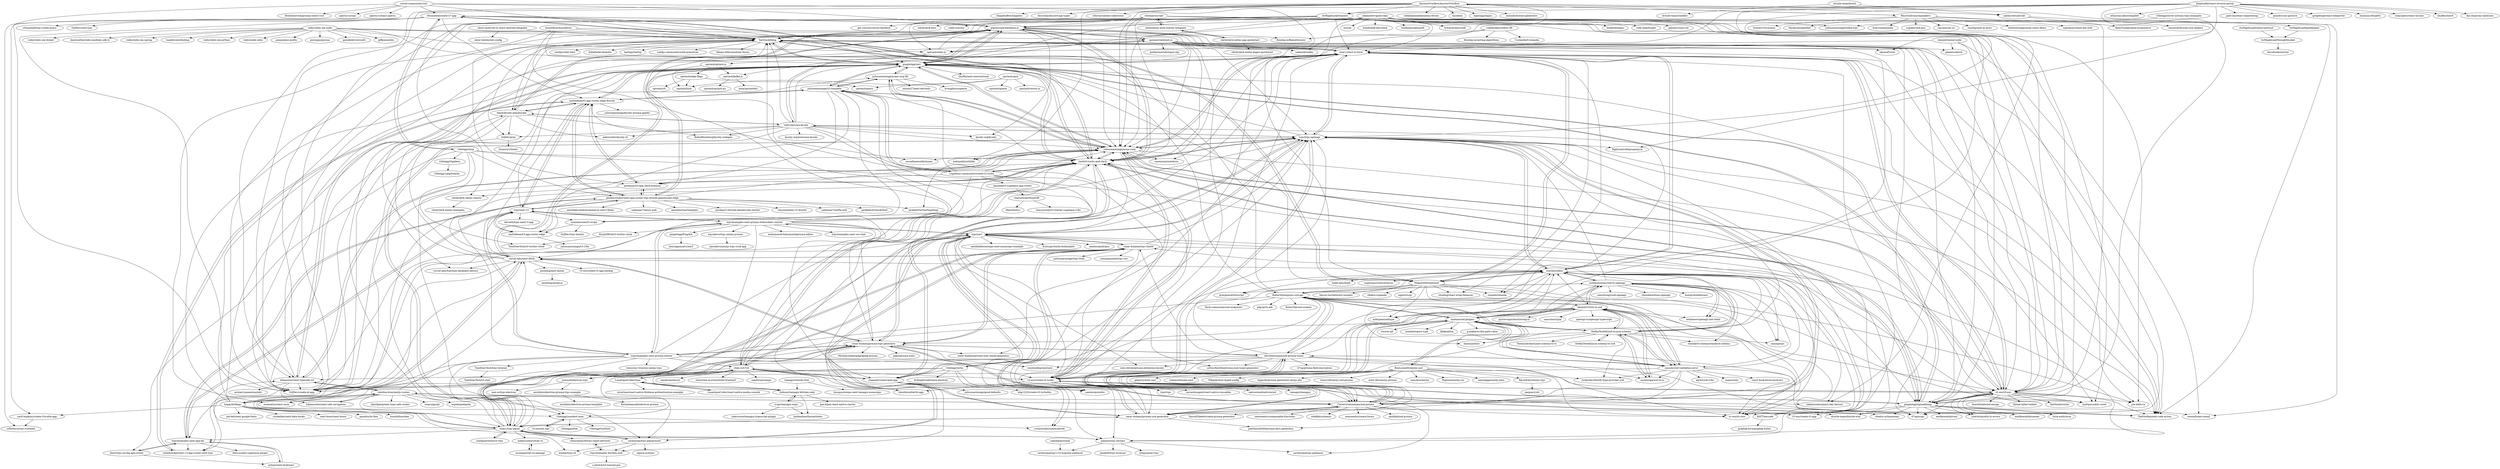 digraph G {
"vercel-community/rust" -> "Brendonovich/prisma-client-rust" ["e"=1]
"vercel-community/rust" -> "specta-rs/rspc" ["e"=1]
"vercel-community/rust" -> "ottomated/create-o7-app"
"vercel-community/rust" -> "planetscale/database-js"
"vercel-community/rust" -> "specta-rs/tauri-specta" ["e"=1]
"vercel-community/rust" -> "OrJDev/create-jd-app" ["e"=1]
"vercel-community/rust" -> "TanStack/bling"
"vercel-community/rust" -> "jlalmes/trpc-chrome"
"happykit/flags" -> "tatethurston/nextjs-routes"
"happykit/flags" -> "depot/kysely-planetscale"
"happykit/flags" -> "vercel-labs/next-fetch"
"happykit/flags" -> "ricokahler/next-data-hooks" ["e"=1]
"happykit/flags" -> "next-boost/next-boost" ["e"=1]
"happykit/flags" -> "pmndrs/its-fine" ["e"=1]
"happykit/flags" -> "huozhi/bunchee" ["e"=1]
"happykit/flags" -> "iway1/react-ts-form"
"happykit/flags" -> "t3dotgg/roundest-mon"
"happykit/flags" -> "trpc/zart"
"happykit/flags" -> "KATT/envsafe"
"happykit/flags" -> "zach-hopkins/create-t3svelte-app"
"happykit/flags" -> "pingdotgg/zact"
"happykit/flags" -> "joe-bell/next-google-fonts" ["e"=1]
"happykit/flags" -> "jlalmes/trpc-chrome"
"KATT/envsafe" -> "trpc/zart"
"KATT/envsafe" -> "graphql-hive/graphql-eslint" ["e"=1]
"KATT/envsafe" -> "trpc/trpc-openapi"
"httptoolkit/react-reverse-portal" -> "paol-imi/react-reparenting" ["e"=1]
"httptoolkit/react-reverse-portal" -> "pmndrs/use-gesture" ["e"=1]
"httptoolkit/react-reverse-portal" -> "iway1/react-ts-form"
"httptoolkit/react-reverse-portal" -> "gregberge/react-teleporter" ["e"=1]
"httptoolkit/react-reverse-portal" -> "OrJDev/create-jd-app" ["e"=1]
"httptoolkit/react-reverse-portal" -> "lxsmnsyc/forgetti" ["e"=1]
"httptoolkit/react-reverse-portal" -> "nomcopter/react-mosaic" ["e"=1]
"httptoolkit/react-reverse-portal" -> "flightcontrolhq/superjson" ["e"=1]
"httptoolkit/react-reverse-portal" -> "lukemorales/query-key-factory" ["e"=1]
"httptoolkit/react-reverse-portal" -> "QuiiBz/sherif" ["e"=1]
"httptoolkit/react-reverse-portal" -> "nksaraf/vinxi" ["e"=1]
"httptoolkit/react-reverse-portal" -> "itsMapleLeaf/reacord"
"httptoolkit/react-reverse-portal" -> "dai-shi/proxy-memoize" ["e"=1]
"httptoolkit/react-reverse-portal" -> "atlassian-labs/compiled" ["e"=1]
"httptoolkit/react-reverse-portal" -> "trpc/trpc-openapi"
"colinhacks/tozod" -> "sachinraja/trpc-v10-migrate-codemod"
"RobinTail/express-zod-api" -> "anatine/zod-plugins"
"RobinTail/express-zod-api" -> "flock-community/zod-endpoints"
"RobinTail/express-zod-api" -> "ecyrbe/zodios"
"RobinTail/express-zod-api" -> "asteasolutions/zod-to-openapi"
"RobinTail/express-zod-api" -> "StefanTerdell/zod-to-json-schema"
"RobinTail/express-zod-api" -> "causaly/zod-validation-error"
"RobinTail/express-zod-api" -> "chrishoermann/zod-prisma-types"
"RobinTail/express-zod-api" -> "omar-dulaimi/prisma-zod-generator"
"RobinTail/express-zod-api" -> "esamattis/react-zorm" ["e"=1]
"RobinTail/express-zod-api" -> "ts-rest/ts-rest" ["e"=1]
"RobinTail/express-zod-api" -> "CarterGrimmeisen/zod-prisma"
"RobinTail/express-zod-api" -> "pfgray/ts-adt" ["e"=1]
"RobinTail/express-zod-api" -> "TanStack/bling"
"RobinTail/express-zod-api" -> "RobinTail/zod-sockets"
"RobinTail/express-zod-api" -> "fabien0102/ts-to-zod"
"anatine/zod-plugins" -> "BenLorantfy/nestjs-zod"
"anatine/zod-plugins" -> "asteasolutions/zod-to-openapi"
"anatine/zod-plugins" -> "causaly/zod-validation-error"
"anatine/zod-plugins" -> "RobinTail/express-zod-api"
"anatine/zod-plugins" -> "CarterGrimmeisen/zod-prisma"
"anatine/zod-plugins" -> "sachinraja/zod-to-ts"
"anatine/zod-plugins" -> "ts-rest/ts-rest" ["e"=1]
"anatine/zod-plugins" -> "ecyrbe/zodios"
"anatine/zod-plugins" -> "StefanTerdell/zod-to-json-schema"
"anatine/zod-plugins" -> "kbkk/abitia"
"anatine/zod-plugins" -> "fabien0102/ts-to-zod"
"anatine/zod-plugins" -> "g-makarov/dot-path-value" ["e"=1]
"anatine/zod-plugins" -> "toss/es-git" ["e"=1]
"anatine/zod-plugins" -> "esamattis/react-zorm" ["e"=1]
"anatine/zod-plugins" -> "mmkal/expect-type" ["e"=1]
"StefanTerdell/zod-to-json-schema" -> "StefanTerdell/json-schema-to-zod"
"StefanTerdell/zod-to-json-schema" -> "causaly/zod-validation-error"
"StefanTerdell/zod-to-json-schema" -> "fabien0102/ts-to-zod"
"StefanTerdell/zod-to-json-schema" -> "sachinraja/zod-to-ts"
"StefanTerdell/zod-to-json-schema" -> "asteasolutions/zod-to-openapi"
"StefanTerdell/zod-to-json-schema" -> "ThomasAribart/json-schema-to-ts" ["e"=1]
"StefanTerdell/zod-to-json-schema" -> "standard-schema/standard-schema" ["e"=1]
"StefanTerdell/zod-to-json-schema" -> "anatine/zod-plugins"
"StefanTerdell/zod-to-json-schema" -> "RobinTail/express-zod-api"
"StefanTerdell/zod-to-json-schema" -> "ecyrbe/zodios"
"StefanTerdell/zod-to-json-schema" -> "turkerdev/fastify-type-provider-zod" ["e"=1]
"StefanTerdell/zod-to-json-schema" -> "trpc/trpc-openapi"
"StefanTerdell/zod-to-json-schema" -> "hayes/pothos" ["e"=1]
"StefanTerdell/zod-to-json-schema" -> "omar-dulaimi/prisma-trpc-generator"
"StefanTerdell/zod-to-json-schema" -> "unnoq/orpc" ["e"=1]
"fabien0102/ts-to-zod" -> "sachinraja/zod-to-ts"
"fabien0102/ts-to-zod" -> "StefanTerdell/zod-to-json-schema"
"fabien0102/ts-to-zod" -> "causaly/zod-validation-error"
"fabien0102/ts-to-zod" -> "asteasolutions/zod-to-openapi"
"fabien0102/ts-to-zod" -> "ecyrbe/zodios"
"fabien0102/ts-to-zod" -> "astahmer/openapi-zod-client" ["e"=1]
"fabien0102/ts-to-zod" -> "anatine/zod-plugins"
"fabien0102/ts-to-zod" -> "chrishoermann/zod-prisma-types"
"fabien0102/ts-to-zod" -> "ts-rest/ts-rest" ["e"=1]
"fabien0102/ts-to-zod" -> "arktypeio/arktype" ["e"=1]
"fabien0102/ts-to-zod" -> "gustavoguichard/string-ts" ["e"=1]
"fabien0102/ts-to-zod" -> "samchon/typia" ["e"=1]
"fabien0102/ts-to-zod" -> "47ng/nuqs" ["e"=1]
"fabien0102/ts-to-zod" -> "openapi-ts/openapi-typescript" ["e"=1]
"fabien0102/ts-to-zod" -> "CarterGrimmeisen/zod-prisma"
"CarterGrimmeisen/zod-prisma" -> "omar-dulaimi/prisma-zod-generator"
"CarterGrimmeisen/zod-prisma" -> "chrishoermann/zod-prisma-types"
"CarterGrimmeisen/zod-prisma" -> "omar-dulaimi/prisma-trpc-generator"
"CarterGrimmeisen/zod-prisma" -> "trpc/trpc-openapi"
"CarterGrimmeisen/zod-prisma" -> "pantharshit00/prisma-docs-generator" ["e"=1]
"CarterGrimmeisen/zod-prisma" -> "anatine/zod-plugins"
"CarterGrimmeisen/zod-prisma" -> "YassinEldeeb/create-prisma-generator" ["e"=1]
"CarterGrimmeisen/zod-prisma" -> "omar-dulaimi/trpc-shield"
"CarterGrimmeisen/zod-prisma" -> "ecyrbe/zodios"
"CarterGrimmeisen/zod-prisma" -> "ts-rest/ts-rest" ["e"=1]
"CarterGrimmeisen/zod-prisma" -> "seasonedcc/composable-functions" ["e"=1]
"CarterGrimmeisen/zod-prisma" -> "ridafkih/schemix" ["e"=1]
"CarterGrimmeisen/zod-prisma" -> "seasonedcc/remix-forms" ["e"=1]
"CarterGrimmeisen/zod-prisma" -> "tatethurston/nextjs-routes"
"CarterGrimmeisen/zod-prisma" -> "anolilab/zod-prisma"
"trpc/examples-next-prisma-websockets-starter" -> "trpc/examples-next-prisma-starter"
"trpc/examples-next-prisma-websockets-starter" -> "trpc/next-13"
"trpc/examples-next-prisma-websockets-starter" -> "trpc/zart"
"trpc/examples-next-prisma-websockets-starter" -> "solaldunckel/next-13-app-router-with-trpc"
"trpc/examples-next-prisma-websockets-starter" -> "omar-dulaimi/prisma-trpc-generator"
"trpc/examples-next-prisma-websockets-starter" -> "wpcodevo/trpc-nextjs-prisma"
"trpc/examples-next-prisma-websockets-starter" -> "trpc/examples-next-sse-chat"
"trpc/examples-next-prisma-websockets-starter" -> "clerk/t3-turbo-and-clerk"
"trpc/examples-next-prisma-websockets-starter" -> "KryptXBSA/t3-twitter-clone"
"trpc/examples-next-prisma-websockets-starter" -> "juliusmarminge/t3-complete"
"trpc/examples-next-prisma-websockets-starter" -> "mohammed-bahumaish/prisma-editor" ["e"=1]
"trpc/examples-next-prisma-websockets-starter" -> "jsonnull/electron-trpc"
"trpc/examples-next-prisma-websockets-starter" -> "pingdotgg/PingAsk"
"trpc/examples-next-prisma-websockets-starter" -> "chamatt/create-kaol-app"
"trpc/examples-next-prisma-starter" -> "trpc/examples-next-prisma-websockets-starter"
"trpc/examples-next-prisma-starter" -> "trpc/next-13"
"trpc/examples-next-prisma-starter" -> "trpc/trpc-openapi"
"trpc/examples-next-prisma-starter" -> "trpc/zart"
"trpc/examples-next-prisma-starter" -> "omar-dulaimi/prisma-trpc-generator"
"trpc/examples-next-prisma-starter" -> "t3-oss/create-t3-turbo"
"trpc/examples-next-prisma-starter" -> "t3dotgg/roundest-mon"
"trpc/examples-next-prisma-starter" -> "TomDoesTech/trpc-tutorial"
"trpc/examples-next-prisma-starter" -> "iway1/trpc-panel"
"trpc/examples-next-prisma-starter" -> "clerk/t3-turbo-and-clerk"
"trpc/examples-next-prisma-starter" -> "OrJDev/create-jd-app" ["e"=1]
"trpc/examples-next-prisma-starter" -> "chen-rn/CUA"
"trpc/examples-next-prisma-starter" -> "t3-oss/t3-env"
"trpc/examples-next-prisma-starter" -> "tomwray13/nestjs-nextjs-trpc"
"trpc/examples-next-prisma-starter" -> "solaldunckel/next-13-app-router-with-trpc"
"itsMapleLeaf/gatekeeper" -> "itsMapleLeaf/thoughtbucket"
"StefanTerdell/json-schema-to-zod" -> "StefanTerdell/zod-to-json-schema"
"upstash/redis-js" -> "upstash/ratelimit-js"
"upstash/redis-js" -> "upstash/qstash-js"
"upstash/redis-js" -> "planetscale/database-js"
"upstash/redis-js" -> "upstash/kafka-js"
"clerk/clerk-nextjs-starter" -> "clerk/clerk-nextjs-examples"
"tatethurston/nextjs-routes" -> "ethanniser/next-typesafe-url"
"tatethurston/nextjs-routes" -> "lukemorales/next-safe-navigation"
"tatethurston/nextjs-routes" -> "esamattis/react-zorm" ["e"=1]
"tatethurston/nextjs-routes" -> "CarterGrimmeisen/zod-prisma"
"tatethurston/nextjs-routes" -> "iway1/trpc-panel"
"tatethurston/nextjs-routes" -> "ckastbjerg/next-type-safe-routes"
"tatethurston/nextjs-routes" -> "lukemorales/query-key-factory" ["e"=1]
"tatethurston/nextjs-routes" -> "sachinraja/trpc-playground"
"tatethurston/nextjs-routes" -> "stepci/garph" ["e"=1]
"tatethurston/nextjs-routes" -> "happykit/flags"
"tatethurston/nextjs-routes" -> "aspida/pathpida" ["e"=1]
"tatethurston/nextjs-routes" -> "vercel-labs/next-fetch"
"omar-dulaimi/prisma-zod-generator" -> "CarterGrimmeisen/zod-prisma"
"omar-dulaimi/prisma-zod-generator" -> "omar-dulaimi/prisma-trpc-generator"
"omar-dulaimi/prisma-zod-generator" -> "chrishoermann/zod-prisma-types"
"omar-dulaimi/prisma-zod-generator" -> "omar-dulaimi/trpc-shield"
"omar-dulaimi/prisma-zod-generator" -> "iway1/trpc-panel"
"omar-dulaimi/prisma-zod-generator" -> "pantharshit00/prisma-docs-generator" ["e"=1]
"omar-dulaimi/prisma-zod-generator" -> "trpc/trpc-openapi"
"omar-dulaimi/prisma-zod-generator" -> "ecyrbe/zodios"
"clerk/javascript" -> "clerk/clerk-docs"
"clerk/javascript" -> "clerk/nextjs-auth-starter-template"
"clerk/javascript" -> "t3-oss/t3-env"
"clerk/javascript" -> "planetscale/database-js"
"clerk/javascript" -> "pingdotgg/uploadthing"
"clerk/javascript" -> "clerk/t3-turbo-and-clerk"
"clerk/javascript" -> "clerk/clerk-nextjs-starter"
"clerk/javascript" -> "TheEdoRan/next-safe-action" ["e"=1]
"clerk/javascript" -> "upstash/redis-js"
"clerk/javascript" -> "perkinsjr/t3-app-clerk-minimal"
"clerk/javascript" -> "47ng/nuqs" ["e"=1]
"clerk/javascript" -> "juliusmarminge/acme-corp"
"clerk/javascript" -> "radix-ui/icons" ["e"=1]
"clerk/javascript" -> "get-convex/convex-backend" ["e"=1]
"clerk/javascript" -> "resend/react-email" ["e"=1]
"t3dotgg/yerba" -> "trpc/zart"
"t3dotgg/yerba" -> "jsonnull/electron-trpc"
"t3dotgg/yerba" -> "itsMapleLeaf/remix-electron" ["e"=1]
"t3dotgg/yerba" -> "jlalmes/trpc-chrome"
"t3dotgg/yerba" -> "t3dotgg/roundest-mon"
"t3dotgg/yerba" -> "chamatt/create-kaol-app"
"t3dotgg/yerba" -> "youarerad/youareradweb"
"ecyrbe/zodios" -> "astahmer/openapi-zod-client" ["e"=1]
"ecyrbe/zodios" -> "ts-rest/ts-rest" ["e"=1]
"ecyrbe/zodios" -> "iway1/react-ts-form"
"ecyrbe/zodios" -> "Mokshit06/typewind"
"ecyrbe/zodios" -> "TanStack/bling"
"ecyrbe/zodios" -> "trpc/trpc-openapi"
"ecyrbe/zodios" -> "unnoq/orpc" ["e"=1]
"ecyrbe/zodios" -> "remeda/remeda" ["e"=1]
"ecyrbe/zodios" -> "arktypeio/arktype" ["e"=1]
"ecyrbe/zodios" -> "lukemorales/query-key-factory" ["e"=1]
"ecyrbe/zodios" -> "kubb-labs/kubb" ["e"=1]
"ecyrbe/zodios" -> "asteasolutions/zod-to-openapi"
"ecyrbe/zodios" -> "mattpocock/ts-reset" ["e"=1]
"ecyrbe/zodios" -> "gvergnaud/hotscript" ["e"=1]
"ecyrbe/zodios" -> "supermacro/neverthrow" ["e"=1]
"omar-dulaimi/trpc-shield" -> "omar-dulaimi/prisma-trpc-generator"
"omar-dulaimi/trpc-shield" -> "omar-dulaimi/prisma-trpc-shield-generator"
"omar-dulaimi/trpc-shield" -> "juliusmarminge/trpc-tools"
"omar-dulaimi/trpc-shield" -> "omar-dulaimi/prisma-zod-generator"
"omar-dulaimi/trpc-shield" -> "sachinraja/trpc-playground"
"omar-dulaimi/trpc-shield" -> "jlalmes/trpc-chrome"
"omar-dulaimi/trpc-shield" -> "sannajammeh/trpc-swr" ["e"=1]
"omar-dulaimi/trpc-shield" -> "vercel-labs/next-fetch"
"omar-dulaimi/trpc-shield" -> "trpc/zart"
"omar-dulaimi/trpc-shield" -> "iway1/trpc-panel"
"omar-dulaimi/trpc-shield" -> "trpc/trpc-openapi"
"sachinraja/trpc-playground" -> "iway1/trpc-panel"
"sachinraja/trpc-playground" -> "trpc/examples-kitchen-sink"
"sachinraja/trpc-playground" -> "omar-dulaimi/trpc-shield"
"sachinraja/trpc-playground" -> "algora-io/xtrpc"
"sachinraja/trpc-playground" -> "mmkal/trpc-cli"
"trpc/trpc-openapi" -> "iway1/trpc-panel"
"trpc/trpc-openapi" -> "t3-oss/create-t3-turbo"
"trpc/trpc-openapi" -> "ts-rest/ts-rest" ["e"=1]
"trpc/trpc-openapi" -> "omar-dulaimi/prisma-trpc-generator"
"trpc/trpc-openapi" -> "pingdotgg/zact"
"trpc/trpc-openapi" -> "clerk/t3-turbo-and-clerk"
"trpc/trpc-openapi" -> "juliusmarminge/acme-corp"
"trpc/trpc-openapi" -> "ecyrbe/zodios"
"trpc/trpc-openapi" -> "iway1/react-ts-form"
"trpc/trpc-openapi" -> "CarterGrimmeisen/zod-prisma"
"trpc/trpc-openapi" -> "trpc/zart"
"trpc/trpc-openapi" -> "TheEdoRan/next-safe-action" ["e"=1]
"trpc/trpc-openapi" -> "flightcontrolhq/superjson" ["e"=1]
"trpc/trpc-openapi" -> "t3-oss/t3-env"
"trpc/trpc-openapi" -> "valtyr/prisma-kysely"
"upstash/ratelimit-js" -> "upstash/redis-js"
"upstash/ratelimit-js" -> "planetscale/database-js"
"upstash/ratelimit-js" -> "t3-oss/t3-env"
"upstash/ratelimit-js" -> "TheEdoRan/next-safe-action" ["e"=1]
"upstash/ratelimit-js" -> "pingdotgg/uploadthing"
"upstash/ratelimit-js" -> "pingdotgg/zact"
"upstash/ratelimit-js" -> "t3-oss/create-t3-turbo"
"upstash/ratelimit-js" -> "clerk/t3-turbo-and-clerk"
"upstash/ratelimit-js" -> "juliusmarminge/acme-corp"
"upstash/ratelimit-js" -> "trpc/trpc-openapi"
"upstash/ratelimit-js" -> "unkeyed/unkey" ["e"=1]
"upstash/ratelimit-js" -> "nicoalbanese/kirimase" ["e"=1]
"upstash/ratelimit-js" -> "47ng/nuqs" ["e"=1]
"upstash/ratelimit-js" -> "iway1/react-ts-form"
"upstash/ratelimit-js" -> "guilhermerodz/input-otp" ["e"=1]
"BenLorantfy/nestjs-zod" -> "anatine/zod-plugins"
"BenLorantfy/nestjs-zod" -> "risen228/nestjs-zod-prisma"
"BenLorantfy/nestjs-zod" -> "notiz-dev/nestjs-prisma" ["e"=1]
"BenLorantfy/nestjs-zod" -> "samchon/nestia" ["e"=1]
"BenLorantfy/nestjs-zod" -> "ts-rest/ts-rest" ["e"=1]
"BenLorantfy/nestjs-zod" -> "Papooch/nestjs-cls" ["e"=1]
"BenLorantfy/nestjs-zod" -> "vegardit/prisma-generator-nestjs-dto" ["e"=1]
"BenLorantfy/nestjs-zod" -> "KevinEdry/nestjs-trpc"
"BenLorantfy/nestjs-zod" -> "iamolegga/nestjs-pino" ["e"=1]
"BenLorantfy/nestjs-zod" -> "turkerdev/fastify-type-provider-zod" ["e"=1]
"BenLorantfy/nestjs-zod" -> "getjerry/nest-casl" ["e"=1]
"BenLorantfy/nestjs-zod" -> "CarterGrimmeisen/zod-prisma"
"BenLorantfy/nestjs-zod" -> "rubiin/ultimate-nest" ["e"=1]
"BenLorantfy/nestjs-zod" -> "omar-dulaimi/prisma-zod-generator"
"BenLorantfy/nestjs-zod" -> "Nikaple/nest-typed-config" ["e"=1]
"omar-dulaimi/prisma-trpc-generator" -> "omar-dulaimi/trpc-shield"
"omar-dulaimi/prisma-trpc-generator" -> "omar-dulaimi/prisma-zod-generator"
"omar-dulaimi/prisma-trpc-generator" -> "CarterGrimmeisen/zod-prisma"
"omar-dulaimi/prisma-trpc-generator" -> "chrishoermann/zod-prisma-types"
"omar-dulaimi/prisma-trpc-generator" -> "trpc/trpc-openapi"
"omar-dulaimi/prisma-trpc-generator" -> "omar-dulaimi/prisma-trpc-shield-generator"
"omar-dulaimi/prisma-trpc-generator" -> "iway1/trpc-panel"
"omar-dulaimi/prisma-trpc-generator" -> "sachinraja/trpc-playground"
"omar-dulaimi/prisma-trpc-generator" -> "zenstackhq/zenstack" ["e"=1]
"omar-dulaimi/prisma-trpc-generator" -> "vercel-labs/next-fetch"
"omar-dulaimi/prisma-trpc-generator" -> "MichalLytek/typegraphql-prisma" ["e"=1]
"omar-dulaimi/prisma-trpc-generator" -> "trpc/examples-next-app-dir"
"omar-dulaimi/prisma-trpc-generator" -> "trpc/next-13"
"omar-dulaimi/prisma-trpc-generator" -> "paljs/prisma-tools" ["e"=1]
"omar-dulaimi/prisma-trpc-generator" -> "trpc/examples-next-prisma-starter"
"itsMapleLeaf/reacord" -> "pingdotgg/zact"
"itsMapleLeaf/reacord" -> "juliusmarminge/acme-corp"
"itsMapleLeaf/reacord" -> "iway1/react-ts-form"
"itsMapleLeaf/reacord" -> "itsMapleLeaf/gatekeeper"
"itsMapleLeaf/reacord" -> "ethanniser/next-typesafe-url"
"itsMapleLeaf/reacord" -> "bndkt/kotekan"
"itsMapleLeaf/reacord" -> "code-hike/bright" ["e"=1]
"itsMapleLeaf/reacord" -> "vercel-labs/next-fetch"
"itsMapleLeaf/reacord" -> "juliusmarminge/trellix-trpc"
"itsMapleLeaf/reacord" -> "planetscale/database-js"
"itsMapleLeaf/reacord" -> "OrJDev/create-jd-app" ["e"=1]
"itsMapleLeaf/reacord" -> "pmndrs/react-nil" ["e"=1]
"asteasolutions/zod-to-openapi" -> "samchungy/zod-openapi" ["e"=1]
"asteasolutions/zod-to-openapi" -> "anatine/zod-plugins"
"asteasolutions/zod-to-openapi" -> "ecyrbe/zodios"
"asteasolutions/zod-to-openapi" -> "rhinobase/hono-openapi" ["e"=1]
"asteasolutions/zod-to-openapi" -> "astahmer/openapi-zod-client" ["e"=1]
"asteasolutions/zod-to-openapi" -> "fabien0102/ts-to-zod"
"asteasolutions/zod-to-openapi" -> "StefanTerdell/zod-to-json-schema"
"asteasolutions/zod-to-openapi" -> "RobinTail/express-zod-api"
"asteasolutions/zod-to-openapi" -> "honojs/middleware" ["e"=1]
"asteasolutions/zod-to-openapi" -> "standard-schema/standard-schema" ["e"=1]
"asteasolutions/zod-to-openapi" -> "ts-rest/ts-rest" ["e"=1]
"asteasolutions/zod-to-openapi" -> "unnoq/orpc" ["e"=1]
"asteasolutions/zod-to-openapi" -> "trpc/trpc-openapi"
"asteasolutions/zod-to-openapi" -> "causaly/zod-validation-error"
"asteasolutions/zod-to-openapi" -> "CarterGrimmeisen/zod-prisma"
"t3dotgg/roundest-mon" -> "t3dotgg/joltik"
"t3dotgg/roundest-mon" -> "t3dotgg/OnAVote"
"t3dotgg/roundest-mon" -> "t3-oss/init.tips"
"t3dotgg/roundest-mon" -> "youarerad/youareradweb"
"LunatiqueCoder/luna" -> "LunatiqueCoder/react-native-media-console"
"LunatiqueCoder/luna" -> "dohomi/tamagui-kitchen-sink"
"LunatiqueCoder/luna" -> "invertase/react-native-firebase-authentication-example"
"LunatiqueCoder/luna" -> "chen-rn/CUA"
"trpc/zart" -> "chamatt/create-kaol-app"
"trpc/zart" -> "t3dotgg/yerba"
"trpc/zart" -> "jlalmes/trpc-chrome"
"trpc/zart" -> "trpc/trpc-openapi"
"trpc/zart" -> "OrJDev/create-jd-app" ["e"=1]
"trpc/zart" -> "t3-oss/create-t3-turbo"
"trpc/zart" -> "chen-rn/CUA"
"trpc/zart" -> "omar-dulaimi/trpc-shield"
"trpc/zart" -> "axeldelafosse/expo-next-monorepo-example" ["e"=1]
"trpc/zart" -> "clerk/t3-turbo-and-clerk"
"trpc/zart" -> "nandorojo/solito" ["e"=1]
"trpc/zart" -> "Enricopv/turbo-boilerplate" ["e"=1]
"trpc/zart" -> "trpc/examples-next-prisma-websockets-starter"
"trpc/zart" -> "iway1/react-ts-form"
"trpc/zart" -> "nandorojo/dripsy" ["e"=1]
"redis/redis-om-node" -> "redis/redis-om-dotnet" ["e"=1]
"redis/redis-om-node" -> "danitseitlin/redis-modules-sdk-ts" ["e"=1]
"redis/redis-om-node" -> "redis/redis-om-spring" ["e"=1]
"redis/redis-om-node" -> "taskforcesh/bullmq" ["e"=1]
"redis/redis-om-node" -> "redis/redis-om-python" ["e"=1]
"redis/redis-om-node" -> "upstash/redis-js"
"redis/redis-om-node" -> "redis/node-redis" ["e"=1]
"redis/redis-om-node" -> "pinojs/pino-pretty" ["e"=1]
"redis/redis-om-node" -> "piscinajs/piscina" ["e"=1]
"redis/redis-om-node" -> "upstash/ratelimit-js"
"redis/redis-om-node" -> "paralleldrive/cuid2" ["e"=1]
"redis/redis-om-node" -> "jeffijoe/awilix" ["e"=1]
"redis/redis-om-node" -> "fireship-io/flamethrower" ["e"=1]
"redis/redis-om-node" -> "RobinTail/express-zod-api"
"redis/redis-om-node" -> "TanStack/bling"
"LunatiqueCoder/react-native-media-console" -> "LunatiqueCoder/luna"
"sachinraja/zod-to-ts" -> "fabien0102/ts-to-zod"
"sachinraja/zod-to-ts" -> "StefanTerdell/zod-to-json-schema"
"itsMapleLeaf/remix-tailwind" -> "itsMapleLeaf/thoughtbucket"
"axiomhq/next-axiom" -> "axiomhq/axiom-js"
"t3-oss/init.tips" -> "t3dotgg/roundest-mon"
"ivopr/tamagui-expo" -> "dohomi/tamagui-kitchen-sink"
"ivopr/tamagui-expo" -> "nderscore/tamagui-typescript-plugin"
"ivopr/tamagui-expo" -> "lachlanhawthorne/todos"
"trpc/examples-kitchen-sink" -> "c-ehrlich/t3-tutorial-pre"
"trpc/examples-kitchen-sink" -> "rhenriquez28/trpc-client-devtools"
"upstash/kafka-js" -> "upstash/qstash-py"
"upstash/kafka-js" -> "mna/upstashdis"
"itsMapleLeaf/thoughtbucket" -> "discohook/shorter"
"adamdottv/good-repo" -> "iway1/react-ts-form"
"adamdottv/good-repo" -> "TanStack/bling"
"adamdottv/good-repo" -> "Mokshit06/typewind"
"adamdottv/good-repo" -> "tywalch/electrodb" ["e"=1]
"adamdottv/good-repo" -> "planetscale/database-js"
"adamdottv/good-repo" -> "pingdotgg/uploadthing"
"adamdottv/good-repo" -> "sst/ion" ["e"=1]
"adamdottv/good-repo" -> "bombshell-dev/clack" ["e"=1]
"adamdottv/good-repo" -> "pingdotgg/zact"
"adamdottv/good-repo" -> "t3-oss/create-t3-turbo"
"adamdottv/good-repo" -> "t3-oss/t3-env"
"adamdottv/good-repo" -> "OrJDev/create-jd-app" ["e"=1]
"adamdottv/good-repo" -> "toolbeam/openauth" ["e"=1]
"adamdottv/good-repo" -> "mattpocock/ts-reset" ["e"=1]
"adamdottv/good-repo" -> "joe-bell/cva" ["e"=1]
"t3-oss/create-t3-turbo" -> "clerk/t3-turbo-and-clerk"
"t3-oss/create-t3-turbo" -> "t3-oss/create-t3-app" ["e"=1]
"t3-oss/create-t3-turbo" -> "t3-oss/t3-env"
"t3-oss/create-t3-turbo" -> "nandorojo/solito" ["e"=1]
"t3-oss/create-t3-turbo" -> "pingdotgg/uploadthing"
"t3-oss/create-t3-turbo" -> "juliusmarminge/acme-corp"
"t3-oss/create-t3-turbo" -> "trpc/trpc-openapi"
"t3-oss/create-t3-turbo" -> "trpc/trpc" ["e"=1]
"t3-oss/create-t3-turbo" -> "drizzle-team/drizzle-orm" ["e"=1]
"t3-oss/create-t3-turbo" -> "timothymiller/t4-app" ["e"=1]
"t3-oss/create-t3-turbo" -> "mrzachnugent/react-native-reusables" ["e"=1]
"t3-oss/create-t3-turbo" -> "47ng/nuqs" ["e"=1]
"t3-oss/create-t3-turbo" -> "nativewind/nativewind" ["e"=1]
"t3-oss/create-t3-turbo" -> "tamagui/tamagui" ["e"=1]
"t3-oss/create-t3-turbo" -> "shadcn-ui/taxonomy" ["e"=1]
"chamatt/create-kaol-app" -> "juliusmarminge/good-defaults"
"chamatt/create-kaol-app" -> "ebg1223/create-t3-turbolito"
"chamatt/create-kaol-app" -> "trpc/zart"
"chamatt/create-kaol-app" -> "chen-rn/CUA"
"chamatt/create-kaol-app" -> "sachinraja/trpc-pokemon"
"chamatt/create-kaol-app" -> "youarerad/youareradweb"
"chamatt/create-kaol-app" -> "trpc/examples-kitchen-sink"
"chamatt/create-kaol-app" -> "clerk/t3-turbo-and-clerk"
"causaly/zod-validation-error" -> "StefanTerdell/zod-to-json-schema"
"causaly/zod-validation-error" -> "anatine/zod-plugins"
"causaly/zod-validation-error" -> "fabien0102/ts-to-zod"
"causaly/zod-validation-error" -> "aiji42/zod-i18n" ["e"=1]
"causaly/zod-validation-error" -> "chrishoermann/zod-prisma-types"
"causaly/zod-validation-error" -> "isaacs/tshy" ["e"=1]
"causaly/zod-validation-error" -> "ecyrbe/zodios"
"causaly/zod-validation-error" -> "sachinraja/zod-to-ts"
"causaly/zod-validation-error" -> "CarterGrimmeisen/zod-prisma"
"causaly/zod-validation-error" -> "turkerdev/fastify-type-provider-zod" ["e"=1]
"causaly/zod-validation-error" -> "RobinTail/express-zod-api"
"causaly/zod-validation-error" -> "react-hook-form/resolvers" ["e"=1]
"causaly/zod-validation-error" -> "TheEdoRan/next-safe-action" ["e"=1]
"causaly/zod-validation-error" -> "omar-dulaimi/prisma-zod-generator"
"causaly/zod-validation-error" -> "ethanniser/next-typesafe-url"
"AnswerOverflow/AnswerOverflow" -> "juliusmarminge/acme-corp"
"AnswerOverflow/AnswerOverflow" -> "RhysSullivan/shiptalkers"
"AnswerOverflow/AnswerOverflow" -> "rafaelalmeidatk/nextjs-forum"
"AnswerOverflow/AnswerOverflow" -> "un/inbox" ["e"=1]
"AnswerOverflow/AnswerOverflow" -> "itsMapleLeaf/reacord"
"AnswerOverflow/AnswerOverflow" -> "lagonapp/lagon" ["e"=1]
"AnswerOverflow/AnswerOverflow" -> "pingdotgg/uploadthing"
"AnswerOverflow/AnswerOverflow" -> "rphlmr/drizzle-lab"
"AnswerOverflow/AnswerOverflow" -> "nexxeln/license-generator" ["e"=1]
"AnswerOverflow/AnswerOverflow" -> "ZeppelinBot/Zeppelin" ["e"=1]
"AnswerOverflow/AnswerOverflow" -> "discordjs/discord-api-types" ["e"=1]
"AnswerOverflow/AnswerOverflow" -> "ethanniser/next-typesafe-url"
"AnswerOverflow/AnswerOverflow" -> "ixahmedxi/orbitkit" ["e"=1]
"AnswerOverflow/AnswerOverflow" -> "sdorra/content-collections" ["e"=1]
"AnswerOverflow/AnswerOverflow" -> "unkeyed/unkey" ["e"=1]
"nramkissoon/t3-stripe" -> "mattddean/t3-app-router-edge"
"nramkissoon/t3-stripe" -> "OrJDev/trpc-limiter"
"clerk/t3-turbo-and-clerk" -> "t3-oss/create-t3-turbo"
"clerk/t3-turbo-and-clerk" -> "chen-rn/CUA"
"clerk/t3-turbo-and-clerk" -> "perkinsjr/t3-app-clerk-minimal"
"clerk/t3-turbo-and-clerk" -> "TanStack/bling"
"clerk/t3-turbo-and-clerk" -> "OrJDev/create-jd-app" ["e"=1]
"clerk/t3-turbo-and-clerk" -> "pingdotgg/zact"
"clerk/t3-turbo-and-clerk" -> "pingdotgg/uploadthing"
"clerk/t3-turbo-and-clerk" -> "timothymiller/t4-app" ["e"=1]
"clerk/t3-turbo-and-clerk" -> "juliusmarminge/acme-corp"
"clerk/t3-turbo-and-clerk" -> "ottomated/create-o7-app"
"clerk/t3-turbo-and-clerk" -> "planetscale/database-js"
"clerk/t3-turbo-and-clerk" -> "supabase-community/create-t3-turbo"
"clerk/t3-turbo-and-clerk" -> "trpc/trpc-openapi"
"clerk/t3-turbo-and-clerk" -> "chamatt/create-kaol-app"
"clerk/t3-turbo-and-clerk" -> "t3-oss/t3-env"
"chen-rn/CUA" -> "timothymiller/t4-app" ["e"=1]
"chen-rn/CUA" -> "clerk/t3-turbo-and-clerk"
"chen-rn/CUA" -> "chamatt/create-kaol-app"
"chen-rn/CUA" -> "nandorojo/solito" ["e"=1]
"chen-rn/CUA" -> "t3-oss/create-t3-turbo"
"chen-rn/CUA" -> "dohomi/tamagui-kitchen-sink"
"chen-rn/CUA" -> "OrJDev/create-jd-app" ["e"=1]
"chen-rn/CUA" -> "nandorojo/burnt" ["e"=1]
"chen-rn/CUA" -> "showtime-xyz/showtime-frontend" ["e"=1]
"chen-rn/CUA" -> "trpc/zart"
"chen-rn/CUA" -> "LunatiqueCoder/luna"
"chen-rn/CUA" -> "iway1/react-ts-form"
"chen-rn/CUA" -> "nandorojo/zeego" ["e"=1]
"chen-rn/CUA" -> "juliusmarminge/acme-corp"
"chen-rn/CUA" -> "TanStack/bling"
"Mokshit06/typewind" -> "iway1/react-ts-form"
"Mokshit06/typewind" -> "TanStack/bling"
"Mokshit06/typewind" -> "ecyrbe/zodios"
"Mokshit06/typewind" -> "heroui-inc/tailwind-variants" ["e"=1]
"Mokshit06/typewind" -> "joe-bell/cva" ["e"=1]
"Mokshit06/typewind" -> "chakra-ui/panda" ["e"=1]
"Mokshit06/typewind" -> "mattpocock/ts-reset" ["e"=1]
"Mokshit06/typewind" -> "shuding/react-wrap-balancer" ["e"=1]
"Mokshit06/typewind" -> "gvergnaud/hotscript" ["e"=1]
"Mokshit06/typewind" -> "arktypeio/arktype" ["e"=1]
"Mokshit06/typewind" -> "pingdotgg/zact"
"Mokshit06/typewind" -> "t3-oss/t3-env"
"Mokshit06/typewind" -> "remeda/remeda" ["e"=1]
"Mokshit06/typewind" -> "egoist/tsup" ["e"=1]
"Mokshit06/typewind" -> "t3-oss/create-t3-turbo"
"iway1/react-ts-form" -> "TanStack/bling"
"iway1/react-ts-form" -> "Mokshit06/typewind"
"iway1/react-ts-form" -> "shuding/react-wrap-balancer" ["e"=1]
"iway1/react-ts-form" -> "ecyrbe/zodios"
"iway1/react-ts-form" -> "t3-oss/create-t3-turbo"
"iway1/react-ts-form" -> "t3-oss/t3-env"
"iway1/react-ts-form" -> "joe-bell/cva" ["e"=1]
"iway1/react-ts-form" -> "pingdotgg/zact"
"iway1/react-ts-form" -> "remeda/remeda" ["e"=1]
"iway1/react-ts-form" -> "mattpocock/ts-reset" ["e"=1]
"iway1/react-ts-form" -> "juliusmarminge/acme-corp"
"iway1/react-ts-form" -> "TheEdoRan/next-safe-action" ["e"=1]
"iway1/react-ts-form" -> "ts-rest/ts-rest" ["e"=1]
"iway1/react-ts-form" -> "vantezzen/autoform" ["e"=1]
"iway1/react-ts-form" -> "trpc/trpc-openapi"
"iway1/trpc-panel" -> "sachinraja/trpc-playground"
"iway1/trpc-panel" -> "trpc/trpc-openapi"
"iway1/trpc-panel" -> "maloguertin/msw-trpc"
"iway1/trpc-panel" -> "jlalmes/trpc-chrome"
"iway1/trpc-panel" -> "omar-dulaimi/prisma-trpc-generator"
"iway1/trpc-panel" -> "iway1/react-ts-form"
"iway1/trpc-panel" -> "clerk/t3-turbo-and-clerk"
"iway1/trpc-panel" -> "vercel-labs/next-fetch"
"iway1/trpc-panel" -> "aidansunbury/trpc-ui"
"iway1/trpc-panel" -> "omar-dulaimi/trpc-shield"
"iway1/trpc-panel" -> "omar-dulaimi/prisma-zod-generator"
"iway1/trpc-panel" -> "rhenriquez28/trpc-client-devtools"
"iway1/trpc-panel" -> "mmkal/trpc-cli"
"iway1/trpc-panel" -> "ethanniser/next-typesafe-url"
"iway1/trpc-panel" -> "trpc/examples-next-app-dir"
"resend/resend-node" -> "t3-oss/t3-env"
"resend/resend-node" -> "resend/react-email" ["e"=1]
"resend/resend-node" -> "upstash/redis-js"
"resend/resend-node" -> "planetscale/cli" ["e"=1]
"trpc/next-13" -> "trpc/examples-next-app-dir"
"trpc/next-13" -> "mattddean/t3-app-router-edge-drizzle"
"trpc/next-13" -> "mattddean/t3-app-router-edge"
"trpc/next-13" -> "ploskovytskyy/next-app-router-trpc-drizzle-planetscale-edge"
"trpc/next-13" -> "trpc/examples-next-prisma-websockets-starter"
"trpc/next-13" -> "trpc/examples-next-prisma-starter"
"trpc/next-13" -> "devietti/trpc-next13-app"
"trpc/next-13" -> "pingdotgg/zact"
"trpc/next-13" -> "nramkissoon/t3-stripe"
"wpcodevo/trpc-nextjs-prisma" -> "wpcodevo/nextjs-trpc-crud-app"
"planetscale/database-js" -> "depot/kysely-planetscale"
"planetscale/database-js" -> "pingdotgg/zact"
"planetscale/database-js" -> "TanStack/bling"
"planetscale/database-js" -> "clerk/t3-turbo-and-clerk"
"planetscale/database-js" -> "vercel-labs/next-fetch"
"planetscale/database-js" -> "ottomated/create-o7-app"
"planetscale/database-js" -> "upstash/ratelimit-js"
"planetscale/database-js" -> "planetscale/cli" ["e"=1]
"planetscale/database-js" -> "valtyr/prisma-kysely"
"planetscale/database-js" -> "t3-oss/t3-env"
"planetscale/database-js" -> "juliusmarminge/acme-corp"
"planetscale/database-js" -> "iway1/react-ts-form"
"planetscale/database-js" -> "kysely-org/kysely" ["e"=1]
"planetscale/database-js" -> "pingdotgg/uploadthing"
"planetscale/database-js" -> "OrJDev/create-jd-app" ["e"=1]
"perkinsjr/t3-app-clerk-minimal" -> "ploskovytskyy/next-app-router-trpc-drizzle-planetscale-edge"
"perkinsjr/t3-app-clerk-minimal" -> "mattddean/t3-app-router-edge-drizzle"
"perkinsjr/t3-app-clerk-minimal" -> "clerk/t3-turbo-and-clerk"
"perkinsjr/t3-app-clerk-minimal" -> "clerk/clerk-nextjs-starter"
"nkzw-tech/vite-ts-react-tailwind-template" -> "nkzw-tech/eslint-config"
"nkzw-tech/vite-ts-react-tailwind-template" -> "TanStack/bling"
"awohletz/electron-prisma-trpc-example" -> "awohletz/electron-prisma-template"
"awohletz/electron-prisma-trpc-example" -> "florianbepunkt/electron-prisma"
"chrishoermann/zod-prisma-types" -> "CarterGrimmeisen/zod-prisma"
"chrishoermann/zod-prisma-types" -> "omar-dulaimi/prisma-zod-generator"
"chrishoermann/zod-prisma-types" -> "omar-dulaimi/prisma-trpc-generator"
"chrishoermann/zod-prisma-types" -> "zenstackhq/zenstack" ["e"=1]
"chrishoermann/zod-prisma-types" -> "eoin-obrien/prisma-extension-kysely" ["e"=1]
"chrishoermann/zod-prisma-types" -> "arthurfiorette/prisma-json-types-generator" ["e"=1]
"chrishoermann/zod-prisma-types" -> "causaly/zod-validation-error"
"chrishoermann/zod-prisma-types" -> "trpc/trpc-openapi"
"chrishoermann/zod-prisma-types" -> "ecyrbe/zodios"
"chrishoermann/zod-prisma-types" -> "TheEdoRan/next-safe-action" ["e"=1]
"chrishoermann/zod-prisma-types" -> "ts-rest/ts-rest" ["e"=1]
"chrishoermann/zod-prisma-types" -> "omar-dulaimi/trpc-shield"
"chrishoermann/zod-prisma-types" -> "RobinTail/express-zod-api"
"chrishoermann/zod-prisma-types" -> "47ng/prisma-field-encryption" ["e"=1]
"chrishoermann/zod-prisma-types" -> "iway1/trpc-panel"
"jsonnull/electron-trpc" -> "mat-sz/trpc-electron"
"jsonnull/electron-trpc" -> "awohletz/electron-prisma-trpc-example"
"dohomi/tamagui-kitchen-sink" -> "ivopr/tamagui-expo"
"dohomi/tamagui-kitchen-sink" -> "pax-k/pax-react-native-starter"
"dohomi/tamagui-kitchen-sink" -> "lachlanhawthorne/todos"
"dohomi/tamagui-kitchen-sink" -> "LunatiqueCoder/luna"
"houseform/houseform" -> "TanStack/bling"
"houseform/houseform" -> "iway1/react-ts-form"
"houseform/houseform" -> "esamattis/react-zorm" ["e"=1]
"houseform/houseform" -> "pingdotgg/zact"
"houseform/houseform" -> "depot/kysely-planetscale"
"jlalmes/trpc-chrome" -> "sachinraja/trpc-pokemon"
"jlalmes/trpc-chrome" -> "sachinraja/trpc-v10-migrate-codemod"
"jlalmes/trpc-chrome" -> "janek26/trpc-browser"
"jlalmes/trpc-chrome" -> "jotaijs/jotai-trpc"
"depot/kysely-planetscale" -> "planetscale/database-js"
"depot/kysely-planetscale" -> "valtyr/prisma-kysely"
"depot/kysely-planetscale" -> "OrJDev/prpc"
"depot/kysely-planetscale" -> "aidenwallis/kysely-d1" ["e"=1]
"depot/kysely-planetscale" -> "RobinBlomberg/kysely-codegen" ["e"=1]
"depot/kysely-planetscale" -> "OrJDev/create-jd-app" ["e"=1]
"depot/kysely-planetscale" -> "mattddean/t3-app-router-edge-drizzle"
"depot/kysely-planetscale" -> "vercel-labs/function-database-latency"
"depot/kysely-planetscale" -> "TanStack/bling"
"upstash/edge-flags" -> "upstash/query"
"upstash/edge-flags" -> "upstash/lock"
"upstash/edge-flags" -> "upstash/cli"
"TomDoesTech/trpc-tutorial" -> "TomDoesTech/t3-chat"
"maloguertin/msw-trpc" -> "iway1/trpc-panel"
"vercel-labs/next-fetch" -> "pingdotgg/zact"
"vercel-labs/next-fetch" -> "TanStack/bling"
"vercel-labs/next-fetch" -> "planetscale/database-js"
"vercel-labs/next-fetch" -> "OrJDev/create-jd-app" ["e"=1]
"vercel-labs/next-fetch" -> "omar-dulaimi/trpc-shield"
"vercel-labs/next-fetch" -> "iway1/trpc-panel"
"vercel-labs/next-fetch" -> "juliusmarminge/acme-corp-lib"
"vercel-labs/next-fetch" -> "omar-dulaimi/prisma-trpc-generator"
"vercel-labs/next-fetch" -> "trpc/next-13"
"vercel-labs/next-fetch" -> "ecyrbe/zodios"
"vercel-labs/next-fetch" -> "t3-oss/create-t3-app-backup"
"vercel-labs/next-fetch" -> "vercel-labs/function-database-latency"
"vercel-labs/next-fetch" -> "axiomhq/next-axiom"
"zach-hopkins/create-t3svelte-app" -> "icflorescu/trpc-sveltekit" ["e"=1]
"upstash/qstash-js" -> "upstash/edge-flags"
"upstash/qstash-js" -> "upstash/lock"
"upstash/qstash-js" -> "upstash/kafka-js"
"pingdotgg/PingAsk" -> "henriqgoncalvs/me3"
"rhenriquez28/trpc-client-devtools" -> "trpc/examples-kitchen-sink"
"TanStack/bling" -> "OrJDev/create-jd-app" ["e"=1]
"TanStack/bling" -> "nksaraf/vinxi" ["e"=1]
"TanStack/bling" -> "ottomated/create-o7-app"
"TanStack/bling" -> "pingdotgg/zact"
"TanStack/bling" -> "planetscale/database-js"
"TanStack/bling" -> "OrJDev/prpc"
"TanStack/bling" -> "solidjs/solid-start" ["e"=1]
"TanStack/bling" -> "kobaltedev/kobalte" ["e"=1]
"TanStack/bling" -> "hattipjs/hattip" ["e"=1]
"TanStack/bling" -> "solidjs-community/solid-primitives" ["e"=1]
"TanStack/bling" -> "iway1/react-ts-form"
"TanStack/bling" -> "fabian-hiller/modular-forms" ["e"=1]
"TanStack/bling" -> "clerk/t3-turbo-and-clerk"
"TanStack/bling" -> "Mokshit06/typewind"
"TanStack/bling" -> "t3-oss/t3-env"
"juliusmarminge/t3-complete" -> "juliusmarminge/acme-corp"
"juliusmarminge/t3-complete" -> "juliusmarminge/acme-corp-lib"
"juliusmarminge/t3-complete" -> "mattddean/t3-app-router-edge-drizzle"
"juliusmarminge/t3-complete" -> "nramkissoon/t3-stripe"
"juliusmarminge/t3-complete" -> "pingdotgg/zact"
"juliusmarminge/t3-complete" -> "mattddean/t3-app-router-edge"
"juliusmarminge/t3-complete" -> "perkinsjr/t3-app-clerk-minimal"
"juliusmarminge/t3-complete" -> "clerk/t3-turbo-and-clerk"
"juliusmarminge/t3-complete" -> "supabase-community/create-t3-turbo"
"ethanniser/next-typesafe-url" -> "tatethurston/nextjs-routes"
"ethanniser/next-typesafe-url" -> "pingdotgg/zact"
"ethanniser/next-typesafe-url" -> "lukemorales/next-safe-navigation"
"ethanniser/next-typesafe-url" -> "juliusmarminge/acme-corp"
"ethanniser/next-typesafe-url" -> "arshad-yaseen/markdx" ["e"=1]
"ethanniser/next-typesafe-url" -> "OrJDev/create-jd-app" ["e"=1]
"ethanniser/next-typesafe-url" -> "TanStack/bling"
"mattddean/t3-app-router-edge" -> "juliusmarminge/t3-i18n"
"pingdotgg/zact" -> "t3-oss/t3-env"
"pingdotgg/zact" -> "juliusmarminge/acme-corp"
"pingdotgg/zact" -> "TheEdoRan/next-safe-action" ["e"=1]
"pingdotgg/zact" -> "planetscale/database-js"
"pingdotgg/zact" -> "TanStack/bling"
"pingdotgg/zact" -> "pingdotgg/uploadthing"
"pingdotgg/zact" -> "mattddean/t3-app-router-edge-drizzle"
"pingdotgg/zact" -> "clerk/t3-turbo-and-clerk"
"pingdotgg/zact" -> "QuiiBz/next-international" ["e"=1]
"pingdotgg/zact" -> "iway1/react-ts-form"
"pingdotgg/zact" -> "ethanniser/next-typesafe-url"
"pingdotgg/zact" -> "juliusmarminge/acme-corp-lib"
"pingdotgg/zact" -> "juliusmarminge/t3-complete"
"pingdotgg/zact" -> "ploskovytskyy/next-app-router-trpc-drizzle-planetscale-edge"
"pingdotgg/zact" -> "OrJDev/create-jd-app" ["e"=1]
"ploskovytskyy/next-app-router-trpc-drizzle-planetscale-edge" -> "mattddean/t3-app-router-edge-drizzle"
"ploskovytskyy/next-app-router-trpc-drizzle-planetscale-edge" -> "mattddean/t3-app-router-edge"
"ploskovytskyy/next-app-router-trpc-drizzle-planetscale-edge" -> "perkinsjr/t3-app-clerk-minimal"
"ploskovytskyy/next-app-router-trpc-drizzle-planetscale-edge" -> "jackblatch/OneStopShop" ["e"=1]
"ploskovytskyy/next-app-router-trpc-drizzle-planetscale-edge" -> "amirfakhrullah/ecommerce-next13beta" ["e"=1]
"ploskovytskyy/next-app-router-trpc-drizzle-planetscale-edge" -> "sadmann7/amzn-web"
"ploskovytskyy/next-app-router-trpc-drizzle-planetscale-edge" -> "pingdotgg/zact"
"ploskovytskyy/next-app-router-trpc-drizzle-planetscale-edge" -> "trpc/next-13"
"ploskovytskyy/next-app-router-trpc-drizzle-planetscale-edge" -> "amosbastian/template" ["e"=1]
"ploskovytskyy/next-app-router-trpc-drizzle-planetscale-edge" -> "joschan21/drizzle-planetscale-starter" ["e"=1]
"ploskovytskyy/next-app-router-trpc-drizzle-planetscale-edge" -> "trpc/examples-next-app-dir"
"ploskovytskyy/next-app-router-trpc-drizzle-planetscale-edge" -> "retconned/my-t3-drizzle" ["e"=1]
"ploskovytskyy/next-app-router-trpc-drizzle-planetscale-edge" -> "sadmann7/netflx-web" ["e"=1]
"ploskovytskyy/next-app-router-trpc-drizzle-planetscale-edge" -> "juliusmarminge/acme-corp"
"ploskovytskyy/next-app-router-trpc-drizzle-planetscale-edge" -> "jackblatch/QuickSend"
"juliusmarminge/acme-corp" -> "pingdotgg/zact"
"juliusmarminge/acme-corp" -> "juliusmarminge/t3-complete"
"juliusmarminge/acme-corp" -> "juliusmarminge/acme-corp-lib"
"juliusmarminge/acme-corp" -> "t3-oss/create-t3-turbo"
"juliusmarminge/acme-corp" -> "TheEdoRan/next-safe-action" ["e"=1]
"juliusmarminge/acme-corp" -> "t3-oss/t3-env"
"juliusmarminge/acme-corp" -> "ixahmedxi/orbitkit" ["e"=1]
"juliusmarminge/acme-corp" -> "pingdotgg/uploadthing"
"juliusmarminge/acme-corp" -> "jackblatch/OneStopShop" ["e"=1]
"juliusmarminge/acme-corp" -> "nicoalbanese/kirimase" ["e"=1]
"juliusmarminge/acme-corp" -> "clerk/t3-turbo-and-clerk"
"juliusmarminge/acme-corp" -> "iway1/react-ts-form"
"juliusmarminge/acme-corp" -> "ethanniser/next-typesafe-url"
"juliusmarminge/acme-corp" -> "vantezzen/autoform" ["e"=1]
"juliusmarminge/acme-corp" -> "trpc/trpc-openapi"
"pingdotgg/uploadthing" -> "t3-oss/t3-env"
"pingdotgg/uploadthing" -> "t3-oss/create-t3-turbo"
"pingdotgg/uploadthing" -> "t3-oss/create-t3-app" ["e"=1]
"pingdotgg/uploadthing" -> "pingdotgg/zact"
"pingdotgg/uploadthing" -> "TheEdoRan/next-safe-action" ["e"=1]
"pingdotgg/uploadthing" -> "drizzle-team/drizzle-orm" ["e"=1]
"pingdotgg/uploadthing" -> "47ng/nuqs" ["e"=1]
"pingdotgg/uploadthing" -> "yoavbls/pretty-ts-errors" ["e"=1]
"pingdotgg/uploadthing" -> "emilkowalski/sonner" ["e"=1]
"pingdotgg/uploadthing" -> "lucia-auth/lucia" ["e"=1]
"pingdotgg/uploadthing" -> "juliusmarminge/acme-corp"
"pingdotgg/uploadthing" -> "resend/react-email" ["e"=1]
"pingdotgg/uploadthing" -> "emilkowalski/vaul" ["e"=1]
"pingdotgg/uploadthing" -> "clerk/t3-turbo-and-clerk"
"pingdotgg/uploadthing" -> "shadcn-ui/taxonomy" ["e"=1]
"trpc/examples-next-app-dir" -> "trpc/next-13"
"trpc/examples-next-app-dir" -> "blitz-js/next-superjson-plugin" ["e"=1]
"trpc/examples-next-app-dir" -> "syhner/next-kickstart"
"trpc/examples-next-app-dir" -> "jherr/trpc-on-the-app-router"
"trpc/examples-next-app-dir" -> "solaldunckel/next-13-app-router-with-trpc"
"trpc/examples-next-app-dir" -> "ploskovytskyy/next-app-router-trpc-drizzle-planetscale-edge"
"codediodeio/rektor-db" -> "fireship-io/flamethrower" ["e"=1]
"codediodeio/rektor-db" -> "Csslandia/Csslandia"
"codediodeio/rektor-db" -> "fireship-io/sorting-algorithms"
"codediodeio/rektor-db" -> "clerk/t3-turbo-and-clerk"
"supabase-community/create-t3-turbo" -> "clerk/t3-turbo-and-clerk"
"supabase-community/create-t3-turbo" -> "juliusmarminge/acme-corp"
"supabase-community/create-t3-turbo" -> "Jaaneek/t3-supabase-app-router"
"supabase-community/create-t3-turbo" -> "juliusmarminge/t3-complete"
"supabase-community/create-t3-turbo" -> "mattddean/t3-app-router-edge-drizzle"
"supabase-community/create-t3-turbo" -> "perkinsjr/t3-app-clerk-minimal"
"supabase-community/create-t3-turbo" -> "nramkissoon/t3-stripe"
"supabase-community/create-t3-turbo" -> "juliusmarminge/acme-corp-lib"
"supabase-community/create-t3-turbo" -> "timothymiller/t4-app" ["e"=1]
"supabase-community/create-t3-turbo" -> "t3-oss/create-t3-turbo"
"Jaaneek/t3-supabase-app-router" -> "charnowsky/FeastQR"
"valtyr/prisma-kysely" -> "eoin-obrien/prisma-extension-kysely" ["e"=1]
"valtyr/prisma-kysely" -> "depot/kysely-planetscale"
"valtyr/prisma-kysely" -> "RobinBlomberg/kysely-codegen" ["e"=1]
"valtyr/prisma-kysely" -> "kysely-org/kysely" ["e"=1]
"valtyr/prisma-kysely" -> "OrJDev/create-jd-app" ["e"=1]
"valtyr/prisma-kysely" -> "planetscale/database-js"
"valtyr/prisma-kysely" -> "juliusmarminge/acme-corp"
"valtyr/prisma-kysely" -> "pingdotgg/zact"
"valtyr/prisma-kysely" -> "hayes/pothos" ["e"=1]
"valtyr/prisma-kysely" -> "trpc/trpc-openapi"
"valtyr/prisma-kysely" -> "arthurfiorette/prisma-json-types-generator" ["e"=1]
"valtyr/prisma-kysely" -> "aidenwallis/kysely-d1" ["e"=1]
"valtyr/prisma-kysely" -> "TanStack/bling"
"valtyr/prisma-kysely" -> "OrJDev/prpc"
"valtyr/prisma-kysely" -> "kysely-org/awesome-kysely" ["e"=1]
"t3-oss/t3-env" -> "pingdotgg/uploadthing"
"t3-oss/t3-env" -> "pingdotgg/zact"
"t3-oss/t3-env" -> "t3-oss/create-t3-turbo"
"t3-oss/t3-env" -> "TheEdoRan/next-safe-action" ["e"=1]
"t3-oss/t3-env" -> "47ng/nuqs" ["e"=1]
"t3-oss/t3-env" -> "joe-bell/cva" ["e"=1]
"t3-oss/t3-env" -> "mattpocock/ts-reset" ["e"=1]
"t3-oss/t3-env" -> "juliusmarminge/acme-corp"
"t3-oss/t3-env" -> "lucia-auth/lucia" ["e"=1]
"t3-oss/t3-env" -> "dcastil/tailwind-merge" ["e"=1]
"t3-oss/t3-env" -> "yoavbls/pretty-ts-errors" ["e"=1]
"t3-oss/t3-env" -> "emilkowalski/sonner" ["e"=1]
"t3-oss/t3-env" -> "fabian-hiller/valibot" ["e"=1]
"t3-oss/t3-env" -> "iway1/react-ts-form"
"t3-oss/t3-env" -> "TanStack/router" ["e"=1]
"KryptXBSA/t3-twitter-clone" -> "TomDoesTech/t3-twitter-clone"
"jherr/trpc-on-the-app-router" -> "trpc/examples-next-app-dir"
"jherr/trpc-on-the-app-router" -> "syhner/next-kickstart"
"ottomated/create-o7-app" -> "OrJDev/create-jd-app" ["e"=1]
"ottomated/create-o7-app" -> "TanStack/bling"
"ottomated/create-o7-app" -> "ottomated/trpc-svelte-query" ["e"=1]
"ottomated/create-o7-app" -> "icflorescu/trpc-sveltekit" ["e"=1]
"ottomated/create-o7-app" -> "clerk/t3-turbo-and-clerk"
"ottomated/create-o7-app" -> "planetscale/database-js"
"ottomated/create-o7-app" -> "pingdotgg/zact"
"ottomated/create-o7-app" -> "OrJDev/solid-trpc" ["e"=1]
"ottomated/create-o7-app" -> "t3dotgg/chirp"
"ottomated/create-o7-app" -> "mattddean/t3-app-router-edge-drizzle"
"ottomated/create-o7-app" -> "zach-hopkins/create-t3svelte-app"
"clerk/nextjs-auth-starter-template" -> "clerk/clerk-nextjs-app-quickstart"
"clerk/nextjs-auth-starter-template" -> "clerk/javascript"
"OrJDev/prpc" -> "lxsmnsyc/thaler" ["e"=1]
"OrJDev/prpc" -> "OrJDev/create-jd-app" ["e"=1]
"t3dotgg/chirp" -> "clerk/t3-turbo-and-clerk"
"t3dotgg/chirp" -> "ottomated/create-o7-app"
"t3dotgg/chirp" -> "t3dotgg/roundest-mon"
"t3dotgg/chirp" -> "ploskovytskyy/next-app-router-trpc-drizzle-planetscale-edge"
"t3dotgg/chirp" -> "TomDoesTech/t3-twitter-clone"
"t3dotgg/chirp" -> "jherr/trpc-on-the-app-router"
"t3dotgg/chirp" -> "pingdotgg/uploadthing"
"t3dotgg/chirp" -> "t3dotgg/t3gallery"
"solaldunckel/next-13-app-router-with-trpc" -> "mattddean/t3-app-router-edge-drizzle"
"juliusmarminge/acme-corp-lib" -> "juliusmarminge/acme-corp"
"juliusmarminge/acme-corp-lib" -> "juliusmarminge/t3-complete"
"juliusmarminge/acme-corp-lib" -> "pingdotgg/zact"
"juliusmarminge/acme-corp-lib" -> "bvaughn/suspense" ["e"=1]
"juliusmarminge/acme-corp-lib" -> "xinyao27/next-devtools" ["e"=1]
"mattddean/t3-app-router-edge-drizzle" -> "ploskovytskyy/next-app-router-trpc-drizzle-planetscale-edge"
"mattddean/t3-app-router-edge-drizzle" -> "mattddean/t3-app-router-edge"
"mattddean/t3-app-router-edge-drizzle" -> "solaldunckel/next-13-app-router-with-trpc"
"mattddean/t3-app-router-edge-drizzle" -> "perkinsjr/t3-app-clerk-minimal"
"mattddean/t3-app-router-edge-drizzle" -> "pingdotgg/zact"
"mattddean/t3-app-router-edge-drizzle" -> "juliusmarminge/t3-complete"
"mattddean/t3-app-router-edge-drizzle" -> "trpc/next-13"
"mattddean/t3-app-router-edge-drizzle" -> "depot/kysely-planetscale"
"mattddean/t3-app-router-edge-drizzle" -> "juliusmarminge/kysely-prisma-appdir"
"syhner/next-kickstart" -> "trpc/examples-next-app-dir"
"KevinEdry/nestjs-trpc" -> "jaequery/ult"
"tamagui/starter-free" -> "huuquyet/expo-next-tamagui-monorepo"
"tamagui/starter-free" -> "dohomi/tamagui-kitchen-sink"
"RhysSullivan/shiptalkers" -> "AnswerOverflow/AnswerOverflow"
"RhysSullivan/shiptalkers" -> "SyntaxUI/syntaxui" ["e"=1]
"RhysSullivan/shiptalkers" -> "Hacksore/gitpilled" ["e"=1]
"RhysSullivan/shiptalkers" -> "brijr/components" ["e"=1]
"RhysSullivan/shiptalkers" -> "sujjeee/chill-guy" ["e"=1]
"RhysSullivan/shiptalkers" -> "raycast/ray-so" ["e"=1]
"RhysSullivan/shiptalkers" -> "rauchg/next-ai-news" ["e"=1]
"RhysSullivan/shiptalkers" -> "t3-oss/t3-env"
"RhysSullivan/shiptalkers" -> "shelwinsunga/zoom-chart-demo" ["e"=1]
"RhysSullivan/shiptalkers" -> "mjackson/remix-the-web" ["e"=1]
"upstash/upsy" -> "upstash/vector-js"
"upstash/upsy" -> "upstash/queue"
"upstash/upsy" -> "upstash/query"
"upstash/upsy" -> "upstash/lock"
"clerk/clerk-nextjs-app-quickstart" -> "clerk/clerk-nextjs-pages-quickstart"
"clerk/clerk-nextjs-app-quickstart" -> "clerk/nextjs-auth-starter-template"
"t3dotgg/t3gallery" -> "t3dotgg/1app5stacks"
"t3dotgg/server-actions-trpc-examples" -> "juliusmarminge/trellix-trpc"
"charnowsky/FeastQR" -> "dkast/biztro"
"charnowsky/FeastQR" -> "charnowsky/t3-starter-supabase-i18n"
"drizzle-team/brocli" -> "drizzle-team/waddler"
"drizzle-team/brocli" -> "rphlmr/drizzle-lab"
"aidansunbury/trpc-ui" -> "mcampa/trpc-to-openapi"
"mcampa/trpc-to-openapi" -> "aidansunbury/trpc-ui"
"rphlmr/drizzle-lab" -> "emmnull/drizzle-orm-helpers"
"rphlmr/drizzle-lab" -> "AlemTuzlak/remix-ecommerce" ["e"=1]
"vercel-community/rust" ["l"="-1.949,-30.955"]
"Brendonovich/prisma-client-rust" ["l"="-10.148,-6.162"]
"specta-rs/rspc" ["l"="-10.232,-9.002"]
"ottomated/create-o7-app" ["l"="-1.973,-30.938"]
"planetscale/database-js" ["l"="-2.041,-30.956"]
"specta-rs/tauri-specta" ["l"="-10.173,-9.04"]
"OrJDev/create-jd-app" ["l"="-9.874,-25.471"]
"TanStack/bling" ["l"="-2.034,-30.915"]
"jlalmes/trpc-chrome" ["l"="-1.9,-30.856"]
"happykit/flags" ["l"="-1.956,-30.866"]
"tatethurston/nextjs-routes" ["l"="-2.003,-30.821"]
"depot/kysely-planetscale" ["l"="-1.998,-30.965"]
"vercel-labs/next-fetch" ["l"="-1.996,-30.87"]
"ricokahler/next-data-hooks" ["l"="-1.442,-30.11"]
"next-boost/next-boost" ["l"="-1.445,-30.051"]
"pmndrs/its-fine" ["l"="36.329,24.582"]
"huozhi/bunchee" ["l"="-7.355,-30.672"]
"iway1/react-ts-form" ["l"="-2.051,-30.895"]
"t3dotgg/roundest-mon" ["l"="-1.871,-30.878"]
"trpc/zart" ["l"="-1.949,-30.887"]
"KATT/envsafe" ["l"="-1.927,-30.843"]
"zach-hopkins/create-t3svelte-app" ["l"="-1.924,-30.883"]
"pingdotgg/zact" ["l"="-2.022,-30.932"]
"joe-bell/next-google-fonts" ["l"="-1.447,-30.008"]
"graphql-hive/graphql-eslint" ["l"="-0.314,-20.414"]
"trpc/trpc-openapi" ["l"="-2.029,-30.87"]
"httptoolkit/react-reverse-portal" ["l"="-2.141,-30.86"]
"paol-imi/react-reparenting" ["l"="-3.77,-35.287"]
"pmndrs/use-gesture" ["l"="-3.787,-29.556"]
"gregberge/react-teleporter" ["l"="-4.185,-29.165"]
"lxsmnsyc/forgetti" ["l"="45.405,-0.15"]
"nomcopter/react-mosaic" ["l"="0.199,-28.502"]
"flightcontrolhq/superjson" ["l"="-4.041,-30.056"]
"lukemorales/query-key-factory" ["l"="-5.386,-21.993"]
"QuiiBz/sherif" ["l"="-7.309,-30.702"]
"nksaraf/vinxi" ["l"="-9.873,-25.5"]
"itsMapleLeaf/reacord" ["l"="-2.127,-30.895"]
"dai-shi/proxy-memoize" ["l"="-4.422,-29.51"]
"atlassian-labs/compiled" ["l"="-4.327,-29.512"]
"colinhacks/tozod" ["l"="-1.774,-30.786"]
"sachinraja/trpc-v10-migrate-codemod" ["l"="-1.819,-30.811"]
"RobinTail/express-zod-api" ["l"="-2.094,-30.805"]
"anatine/zod-plugins" ["l"="-2.068,-30.752"]
"flock-community/zod-endpoints" ["l"="-2.17,-30.775"]
"ecyrbe/zodios" ["l"="-2.07,-30.827"]
"asteasolutions/zod-to-openapi" ["l"="-2.064,-30.775"]
"StefanTerdell/zod-to-json-schema" ["l"="-2.107,-30.777"]
"causaly/zod-validation-error" ["l"="-2.08,-30.788"]
"chrishoermann/zod-prisma-types" ["l"="-2.041,-30.809"]
"omar-dulaimi/prisma-zod-generator" ["l"="-2.015,-30.802"]
"esamattis/react-zorm" ["l"="-7.678,-31.691"]
"ts-rest/ts-rest" ["l"="-4.097,-30.147"]
"CarterGrimmeisen/zod-prisma" ["l"="-2.033,-30.787"]
"pfgray/ts-adt" ["l"="2.098,-26.747"]
"RobinTail/zod-sockets" ["l"="-2.149,-30.793"]
"fabien0102/ts-to-zod" ["l"="-2.094,-30.755"]
"BenLorantfy/nestjs-zod" ["l"="-2.037,-30.715"]
"sachinraja/zod-to-ts" ["l"="-2.115,-30.738"]
"kbkk/abitia" ["l"="-2.084,-30.705"]
"g-makarov/dot-path-value" ["l"="-7.199,-30.896"]
"toss/es-git" ["l"="-5.424,-21.913"]
"mmkal/expect-type" ["l"="-4.788,-30.394"]
"StefanTerdell/json-schema-to-zod" ["l"="-2.156,-30.738"]
"ThomasAribart/json-schema-to-ts" ["l"="10.672,-3.306"]
"standard-schema/standard-schema" ["l"="-4.031,-30.11"]
"turkerdev/fastify-type-provider-zod" ["l"="0.185,-35.519"]
"hayes/pothos" ["l"="-0.229,-20.443"]
"omar-dulaimi/prisma-trpc-generator" ["l"="-1.995,-30.843"]
"unnoq/orpc" ["l"="-3.912,-30.183"]
"astahmer/openapi-zod-client" ["l"="-4.149,-30.218"]
"arktypeio/arktype" ["l"="-4.183,-30.051"]
"gustavoguichard/string-ts" ["l"="-7.26,-30.775"]
"samchon/typia" ["l"="-4.321,-30.093"]
"47ng/nuqs" ["l"="-3.764,-30.052"]
"openapi-ts/openapi-typescript" ["l"="-4.168,-30.134"]
"pantharshit00/prisma-docs-generator" ["l"="1.035,-20.89"]
"YassinEldeeb/create-prisma-generator" ["l"="1.081,-20.909"]
"omar-dulaimi/trpc-shield" ["l"="-1.976,-30.824"]
"seasonedcc/composable-functions" ["l"="-7.724,-31.673"]
"ridafkih/schemix" ["l"="1.057,-20.887"]
"seasonedcc/remix-forms" ["l"="-7.71,-31.7"]
"anolilab/zod-prisma" ["l"="-2.017,-30.748"]
"trpc/examples-next-prisma-websockets-starter" ["l"="-1.91,-30.92"]
"trpc/examples-next-prisma-starter" ["l"="-1.981,-30.894"]
"trpc/next-13" ["l"="-1.949,-30.935"]
"solaldunckel/next-13-app-router-with-trpc" ["l"="-1.929,-30.949"]
"wpcodevo/trpc-nextjs-prisma" ["l"="-1.825,-30.905"]
"trpc/examples-next-sse-chat" ["l"="-1.86,-30.929"]
"clerk/t3-turbo-and-clerk" ["l"="-1.996,-30.943"]
"KryptXBSA/t3-twitter-clone" ["l"="-1.854,-30.982"]
"juliusmarminge/t3-complete" ["l"="-1.981,-30.96"]
"mohammed-bahumaish/prisma-editor" ["l"="1.005,-20.889"]
"jsonnull/electron-trpc" ["l"="-1.826,-30.969"]
"pingdotgg/PingAsk" ["l"="-1.837,-30.944"]
"chamatt/create-kaol-app" ["l"="-1.907,-30.894"]
"t3-oss/create-t3-turbo" ["l"="-2.066,-30.921"]
"TomDoesTech/trpc-tutorial" ["l"="-2.101,-30.847"]
"iway1/trpc-panel" ["l"="-1.972,-30.839"]
"chen-rn/CUA" ["l"="-1.937,-30.916"]
"t3-oss/t3-env" ["l"="-2.083,-30.948"]
"tomwray13/nestjs-nextjs-trpc" ["l"="-2.02,-30.842"]
"itsMapleLeaf/gatekeeper" ["l"="-2.223,-30.887"]
"itsMapleLeaf/thoughtbucket" ["l"="-2.277,-30.878"]
"upstash/redis-js" ["l"="-2.129,-31.024"]
"upstash/ratelimit-js" ["l"="-2.098,-30.972"]
"upstash/qstash-js" ["l"="-2.204,-31.101"]
"upstash/kafka-js" ["l"="-2.172,-31.084"]
"clerk/clerk-nextjs-starter" ["l"="-2.015,-31.058"]
"clerk/clerk-nextjs-examples" ["l"="-2.015,-31.097"]
"ethanniser/next-typesafe-url" ["l"="-2.06,-30.871"]
"lukemorales/next-safe-navigation" ["l"="-2.044,-30.834"]
"ckastbjerg/next-type-safe-routes" ["l"="-1.989,-30.765"]
"sachinraja/trpc-playground" ["l"="-1.954,-30.803"]
"stepci/garph" ["l"="-0.143,-20.374"]
"aspida/pathpida" ["l"="5.721,-39.888"]
"clerk/javascript" ["l"="-2.056,-31.03"]
"clerk/clerk-docs" ["l"="-2.085,-31.073"]
"clerk/nextjs-auth-starter-template" ["l"="-2.066,-31.095"]
"pingdotgg/uploadthing" ["l"="-2.064,-30.984"]
"TheEdoRan/next-safe-action" ["l"="-3.719,-30.22"]
"perkinsjr/t3-app-clerk-minimal" ["l"="-1.986,-31"]
"juliusmarminge/acme-corp" ["l"="-2.043,-30.938"]
"radix-ui/icons" ["l"="-3.726,-29.811"]
"get-convex/convex-backend" ["l"="-3.791,-30.303"]
"resend/react-email" ["l"="-3.706,-29.97"]
"t3dotgg/yerba" ["l"="-1.877,-30.899"]
"itsMapleLeaf/remix-electron" ["l"="-7.685,-31.554"]
"youarerad/youareradweb" ["l"="-1.853,-30.892"]
"Mokshit06/typewind" ["l"="-2.094,-30.882"]
"remeda/remeda" ["l"="-4.163,-29.959"]
"kubb-labs/kubb" ["l"="-4.054,-30.205"]
"mattpocock/ts-reset" ["l"="-4.13,-29.962"]
"gvergnaud/hotscript" ["l"="-4.279,-30.03"]
"supermacro/neverthrow" ["l"="-4.208,-30.063"]
"omar-dulaimi/prisma-trpc-shield-generator" ["l"="-1.981,-30.799"]
"juliusmarminge/trpc-tools" ["l"="-1.929,-30.793"]
"sannajammeh/trpc-swr" ["l"="-4.914,-30.527"]
"trpc/examples-kitchen-sink" ["l"="-1.893,-30.821"]
"algora-io/xtrpc" ["l"="-1.944,-30.742"]
"mmkal/trpc-cli" ["l"="-1.935,-30.778"]
"valtyr/prisma-kysely" ["l"="-2.017,-30.956"]
"unkeyed/unkey" ["l"="16.113,-10.111"]
"nicoalbanese/kirimase" ["l"="-3.631,-30.263"]
"guilhermerodz/input-otp" ["l"="-3.659,-30.097"]
"risen228/nestjs-zod-prisma" ["l"="-2.027,-30.679"]
"notiz-dev/nestjs-prisma" ["l"="1.019,-20.906"]
"samchon/nestia" ["l"="1.054,-20.718"]
"Papooch/nestjs-cls" ["l"="1.866,-21.273"]
"vegardit/prisma-generator-nestjs-dto" ["l"="1.046,-20.866"]
"KevinEdry/nestjs-trpc" ["l"="-2.04,-30.652"]
"iamolegga/nestjs-pino" ["l"="1.871,-21.231"]
"getjerry/nest-casl" ["l"="1.783,-21.218"]
"rubiin/ultimate-nest" ["l"="1.837,-21.017"]
"Nikaple/nest-typed-config" ["l"="1.818,-21.289"]
"zenstackhq/zenstack" ["l"="-3.915,-30.257"]
"MichalLytek/typegraphql-prisma" ["l"="1.063,-20.959"]
"trpc/examples-next-app-dir" ["l"="-1.918,-30.934"]
"paljs/prisma-tools" ["l"="1.019,-20.967"]
"bndkt/kotekan" ["l"="-2.197,-30.879"]
"code-hike/bright" ["l"="-3.825,-30.105"]
"juliusmarminge/trellix-trpc" ["l"="-2.216,-30.855"]
"pmndrs/react-nil" ["l"="36.415,24.578"]
"samchungy/zod-openapi" ["l"="-4.028,-30.682"]
"rhinobase/hono-openapi" ["l"="-4,-30.603"]
"honojs/middleware" ["l"="-4.039,-30.62"]
"t3dotgg/joltik" ["l"="-1.817,-30.848"]
"t3dotgg/OnAVote" ["l"="-1.84,-30.854"]
"t3-oss/init.tips" ["l"="-1.819,-30.87"]
"LunatiqueCoder/luna" ["l"="-1.809,-30.939"]
"LunatiqueCoder/react-native-media-console" ["l"="-1.769,-30.94"]
"dohomi/tamagui-kitchen-sink" ["l"="-1.764,-30.965"]
"invertase/react-native-firebase-authentication-example" ["l"="-1.742,-30.929"]
"axeldelafosse/expo-next-monorepo-example" ["l"="4.105,-28.487"]
"nandorojo/solito" ["l"="5.913,-27.856"]
"Enricopv/turbo-boilerplate" ["l"="4.132,-28.489"]
"nandorojo/dripsy" ["l"="5.869,-27.733"]
"redis/redis-om-node" ["l"="-2.144,-30.944"]
"redis/redis-om-dotnet" ["l"="-32.657,1.229"]
"danitseitlin/redis-modules-sdk-ts" ["l"="9.535,-3.628"]
"redis/redis-om-spring" ["l"="-53.021,-11.967"]
"taskforcesh/bullmq" ["l"="-0.283,-33.939"]
"redis/redis-om-python" ["l"="44.764,21.155"]
"redis/node-redis" ["l"="-0.042,-34.061"]
"pinojs/pino-pretty" ["l"="0.205,-35.551"]
"piscinajs/piscina" ["l"="-0.314,-33.812"]
"paralleldrive/cuid2" ["l"="-4.059,-30.115"]
"jeffijoe/awilix" ["l"="1.486,-33.414"]
"fireship-io/flamethrower" ["l"="-3.949,-30.01"]
"itsMapleLeaf/remix-tailwind" ["l"="-2.316,-30.869"]
"axiomhq/next-axiom" ["l"="-1.914,-30.754"]
"axiomhq/axiom-js" ["l"="-1.888,-30.713"]
"ivopr/tamagui-expo" ["l"="-1.715,-30.985"]
"nderscore/tamagui-typescript-plugin" ["l"="-1.68,-31.005"]
"lachlanhawthorne/todos" ["l"="-1.725,-30.966"]
"c-ehrlich/t3-tutorial-pre" ["l"="-1.869,-30.8"]
"rhenriquez28/trpc-client-devtools" ["l"="-1.907,-30.806"]
"upstash/qstash-py" ["l"="-2.168,-31.104"]
"mna/upstashdis" ["l"="-2.182,-31.11"]
"discohook/shorter" ["l"="-2.298,-30.881"]
"adamdottv/good-repo" ["l"="-2.108,-30.926"]
"tywalch/electrodb" ["l"="10.778,-2.983"]
"sst/ion" ["l"="-3.839,-30.295"]
"bombshell-dev/clack" ["l"="-3.949,-29.977"]
"toolbeam/openauth" ["l"="-3.883,-30.231"]
"joe-bell/cva" ["l"="-3.852,-29.91"]
"t3-oss/create-t3-app" ["l"="-3.844,-29.953"]
"trpc/trpc" ["l"="-3.957,-29.841"]
"drizzle-team/drizzle-orm" ["l"="-3.983,-30.004"]
"timothymiller/t4-app" ["l"="5.942,-27.905"]
"mrzachnugent/react-native-reusables" ["l"="5.896,-27.91"]
"nativewind/nativewind" ["l"="5.931,-27.929"]
"tamagui/tamagui" ["l"="3.903,-28.144"]
"shadcn-ui/taxonomy" ["l"="-3.54,-30.061"]
"juliusmarminge/good-defaults" ["l"="-1.849,-30.873"]
"ebg1223/create-t3-turbolito" ["l"="-1.859,-30.91"]
"sachinraja/trpc-pokemon" ["l"="-1.874,-30.86"]
"aiji42/zod-i18n" ["l"="-7.651,-31.706"]
"isaacs/tshy" ["l"="-7.336,-30.701"]
"react-hook-form/resolvers" ["l"="-3.974,-29.737"]
"AnswerOverflow/AnswerOverflow" ["l"="-2.178,-30.932"]
"RhysSullivan/shiptalkers" ["l"="-2.203,-30.957"]
"rafaelalmeidatk/nextjs-forum" ["l"="-2.244,-30.932"]
"un/inbox" ["l"="16.232,-10.045"]
"lagonapp/lagon" ["l"="-7.511,-30.525"]
"rphlmr/drizzle-lab" ["l"="-2.298,-30.952"]
"nexxeln/license-generator" ["l"="-2.968,-30.807"]
"ZeppelinBot/Zeppelin" ["l"="-54.586,5.232"]
"discordjs/discord-api-types" ["l"="-54.676,6.05"]
"ixahmedxi/orbitkit" ["l"="-3.725,-30.268"]
"sdorra/content-collections" ["l"="-3.716,-30.199"]
"nramkissoon/t3-stripe" ["l"="-1.939,-31.002"]
"mattddean/t3-app-router-edge" ["l"="-1.938,-30.984"]
"OrJDev/trpc-limiter" ["l"="-1.895,-31.047"]
"supabase-community/create-t3-turbo" ["l"="-1.993,-30.983"]
"nandorojo/burnt" ["l"="5.846,-27.765"]
"showtime-xyz/showtime-frontend" ["l"="5.75,-27.757"]
"nandorojo/zeego" ["l"="5.838,-27.778"]
"heroui-inc/tailwind-variants" ["l"="-3.845,-30.014"]
"chakra-ui/panda" ["l"="-4.028,-29.883"]
"shuding/react-wrap-balancer" ["l"="-3.733,-29.937"]
"egoist/tsup" ["l"="-4.154,-29.869"]
"vantezzen/autoform" ["l"="-3.212,-31.369"]
"maloguertin/msw-trpc" ["l"="-1.961,-30.783"]
"aidansunbury/trpc-ui" ["l"="-1.888,-30.777"]
"resend/resend-node" ["l"="-2.165,-31.031"]
"planetscale/cli" ["l"="44.013,19.094"]
"mattddean/t3-app-router-edge-drizzle" ["l"="-1.971,-30.972"]
"ploskovytskyy/next-app-router-trpc-drizzle-planetscale-edge" ["l"="-1.955,-30.977"]
"devietti/trpc-next13-app" ["l"="-1.904,-30.986"]
"wpcodevo/nextjs-trpc-crud-app" ["l"="-1.785,-30.89"]
"kysely-org/kysely" ["l"="-4.158,-30.102"]
"nkzw-tech/vite-ts-react-tailwind-template" ["l"="-2.173,-30.99"]
"nkzw-tech/eslint-config" ["l"="-2.22,-31.013"]
"awohletz/electron-prisma-trpc-example" ["l"="-1.781,-31.018"]
"awohletz/electron-prisma-template" ["l"="-1.774,-31.039"]
"florianbepunkt/electron-prisma" ["l"="-1.755,-31.041"]
"eoin-obrien/prisma-extension-kysely" ["l"="1.093,-20.833"]
"arthurfiorette/prisma-json-types-generator" ["l"="1.026,-20.858"]
"47ng/prisma-field-encryption" ["l"="1.093,-20.812"]
"mat-sz/trpc-electron" ["l"="-1.802,-30.991"]
"pax-k/pax-react-native-starter" ["l"="-1.738,-31.001"]
"houseform/houseform" ["l"="-2.027,-30.984"]
"janek26/trpc-browser" ["l"="-1.866,-30.834"]
"jotaijs/jotai-trpc" ["l"="-1.847,-30.82"]
"OrJDev/prpc" ["l"="-2.012,-30.995"]
"aidenwallis/kysely-d1" ["l"="-5.121,-27.629"]
"RobinBlomberg/kysely-codegen" ["l"="-4.35,-30.459"]
"vercel-labs/function-database-latency" ["l"="-1.971,-30.914"]
"upstash/edge-flags" ["l"="-2.246,-31.132"]
"upstash/query" ["l"="-2.263,-31.159"]
"upstash/lock" ["l"="-2.237,-31.147"]
"upstash/cli" ["l"="-2.271,-31.136"]
"TomDoesTech/t3-chat" ["l"="-2.158,-30.825"]
"juliusmarminge/acme-corp-lib" ["l"="-1.996,-30.923"]
"t3-oss/create-t3-app-backup" ["l"="-1.938,-30.82"]
"icflorescu/trpc-sveltekit" ["l"="5.393,-31.832"]
"henriqgoncalvs/me3" ["l"="-1.802,-30.962"]
"solidjs/solid-start" ["l"="-9.921,-25.495"]
"kobaltedev/kobalte" ["l"="-9.887,-25.442"]
"hattipjs/hattip" ["l"="-7.299,-30.346"]
"solidjs-community/solid-primitives" ["l"="-9.881,-25.419"]
"fabian-hiller/modular-forms" ["l"="-9.911,-25.454"]
"arshad-yaseen/markdx" ["l"="-3.416,-30.448"]
"juliusmarminge/t3-i18n" ["l"="-1.904,-31.013"]
"QuiiBz/next-international" ["l"="-3.77,-30.138"]
"jackblatch/OneStopShop" ["l"="-3.431,-30.388"]
"amirfakhrullah/ecommerce-next13beta" ["l"="-52.851,-10.607"]
"sadmann7/amzn-web" ["l"="-1.921,-31.028"]
"amosbastian/template" ["l"="45.122,-0.771"]
"joschan21/drizzle-planetscale-starter" ["l"="-52.181,-7.444"]
"retconned/my-t3-drizzle" ["l"="-52.213,-7.484"]
"sadmann7/netflx-web" ["l"="-3.508,-30.338"]
"jackblatch/QuickSend" ["l"="-1.948,-31.03"]
"yoavbls/pretty-ts-errors" ["l"="-3.978,-29.961"]
"emilkowalski/sonner" ["l"="-3.647,-29.961"]
"lucia-auth/lucia" ["l"="-3.942,-30.105"]
"emilkowalski/vaul" ["l"="-3.659,-30.017"]
"blitz-js/next-superjson-plugin" ["l"="-1.6,-30.111"]
"syhner/next-kickstart" ["l"="-1.88,-30.967"]
"jherr/trpc-on-the-app-router" ["l"="-1.88,-30.949"]
"codediodeio/rektor-db" ["l"="-1.921,-31.084"]
"Csslandia/Csslandia" ["l"="-1.914,-31.118"]
"fireship-io/sorting-algorithms" ["l"="-1.884,-31.131"]
"Jaaneek/t3-supabase-app-router" ["l"="-1.978,-31.08"]
"charnowsky/FeastQR" ["l"="-1.972,-31.137"]
"kysely-org/awesome-kysely" ["l"="-4.398,-30.606"]
"dcastil/tailwind-merge" ["l"="-3.798,-29.947"]
"fabian-hiller/valibot" ["l"="-4.068,-30.009"]
"TanStack/router" ["l"="-3.934,-29.878"]
"TomDoesTech/t3-twitter-clone" ["l"="-1.874,-30.994"]
"ottomated/trpc-svelte-query" ["l"="5.55,-31.916"]
"OrJDev/solid-trpc" ["l"="-9.782,-25.491"]
"t3dotgg/chirp" ["l"="-1.912,-30.959"]
"clerk/clerk-nextjs-app-quickstart" ["l"="-2.075,-31.132"]
"lxsmnsyc/thaler" ["l"="-9.753,-25.433"]
"t3dotgg/t3gallery" ["l"="-1.792,-30.918"]
"bvaughn/suspense" ["l"="-4.19,-30.252"]
"xinyao27/next-devtools" ["l"="-4.038,-30.367"]
"juliusmarminge/kysely-prisma-appdir" ["l"="-1.961,-31.007"]
"jaequery/ult" ["l"="-2.043,-30.625"]
"tamagui/starter-free" ["l"="-1.681,-30.962"]
"huuquyet/expo-next-tamagui-monorepo" ["l"="-1.645,-30.965"]
"SyntaxUI/syntaxui" ["l"="-3.119,-31.385"]
"Hacksore/gitpilled" ["l"="-14.741,-0.359"]
"brijr/components" ["l"="-3.185,-31.337"]
"sujjeee/chill-guy" ["l"="-3.277,-30.727"]
"raycast/ray-so" ["l"="16.21,-10.031"]
"rauchg/next-ai-news" ["l"="-3.53,-30.372"]
"shelwinsunga/zoom-chart-demo" ["l"="-3.136,-31.245"]
"mjackson/remix-the-web" ["l"="-7.741,-31.767"]
"upstash/upsy" ["l"="-2.271,-31.183"]
"upstash/vector-js" ["l"="-2.299,-31.195"]
"upstash/queue" ["l"="-2.278,-31.213"]
"clerk/clerk-nextjs-pages-quickstart" ["l"="-2.08,-31.159"]
"t3dotgg/1app5stacks" ["l"="-1.735,-30.899"]
"t3dotgg/server-actions-trpc-examples" ["l"="-2.261,-30.837"]
"dkast/biztro" ["l"="-1.981,-31.159"]
"charnowsky/t3-starter-supabase-i18n" ["l"="-1.962,-31.164"]
"drizzle-team/brocli" ["l"="-2.367,-30.962"]
"drizzle-team/waddler" ["l"="-2.407,-30.968"]
"mcampa/trpc-to-openapi" ["l"="-1.86,-30.754"]
"emmnull/drizzle-orm-helpers" ["l"="-2.328,-30.965"]
"AlemTuzlak/remix-ecommerce" ["l"="-7.769,-31.821"]
}